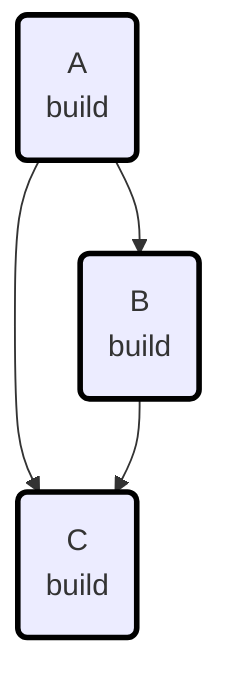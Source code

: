 flowchart TD
classDef build stroke:red,stroke-width:3px
classDef restore stroke:orange,stroke-width:3px
classDef ignore stroke:black,stroke-width:3px
a:build("A
build ")
b:build("B
build ")
c:build("C
build ")
a:build --> b:build
a:build --> c:build
class a:build ignore
b:build --> c:build
class b:build ignore
class c:build ignore